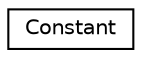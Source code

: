 digraph "Graphical Class Hierarchy"
{
  edge [fontname="Helvetica",fontsize="10",labelfontname="Helvetica",labelfontsize="10"];
  node [fontname="Helvetica",fontsize="10",shape=record];
  rankdir="LR";
  Node1 [label="Constant",height=0.2,width=0.4,color="black", fillcolor="white", style="filled",URL="$classConstant.html"];
}
